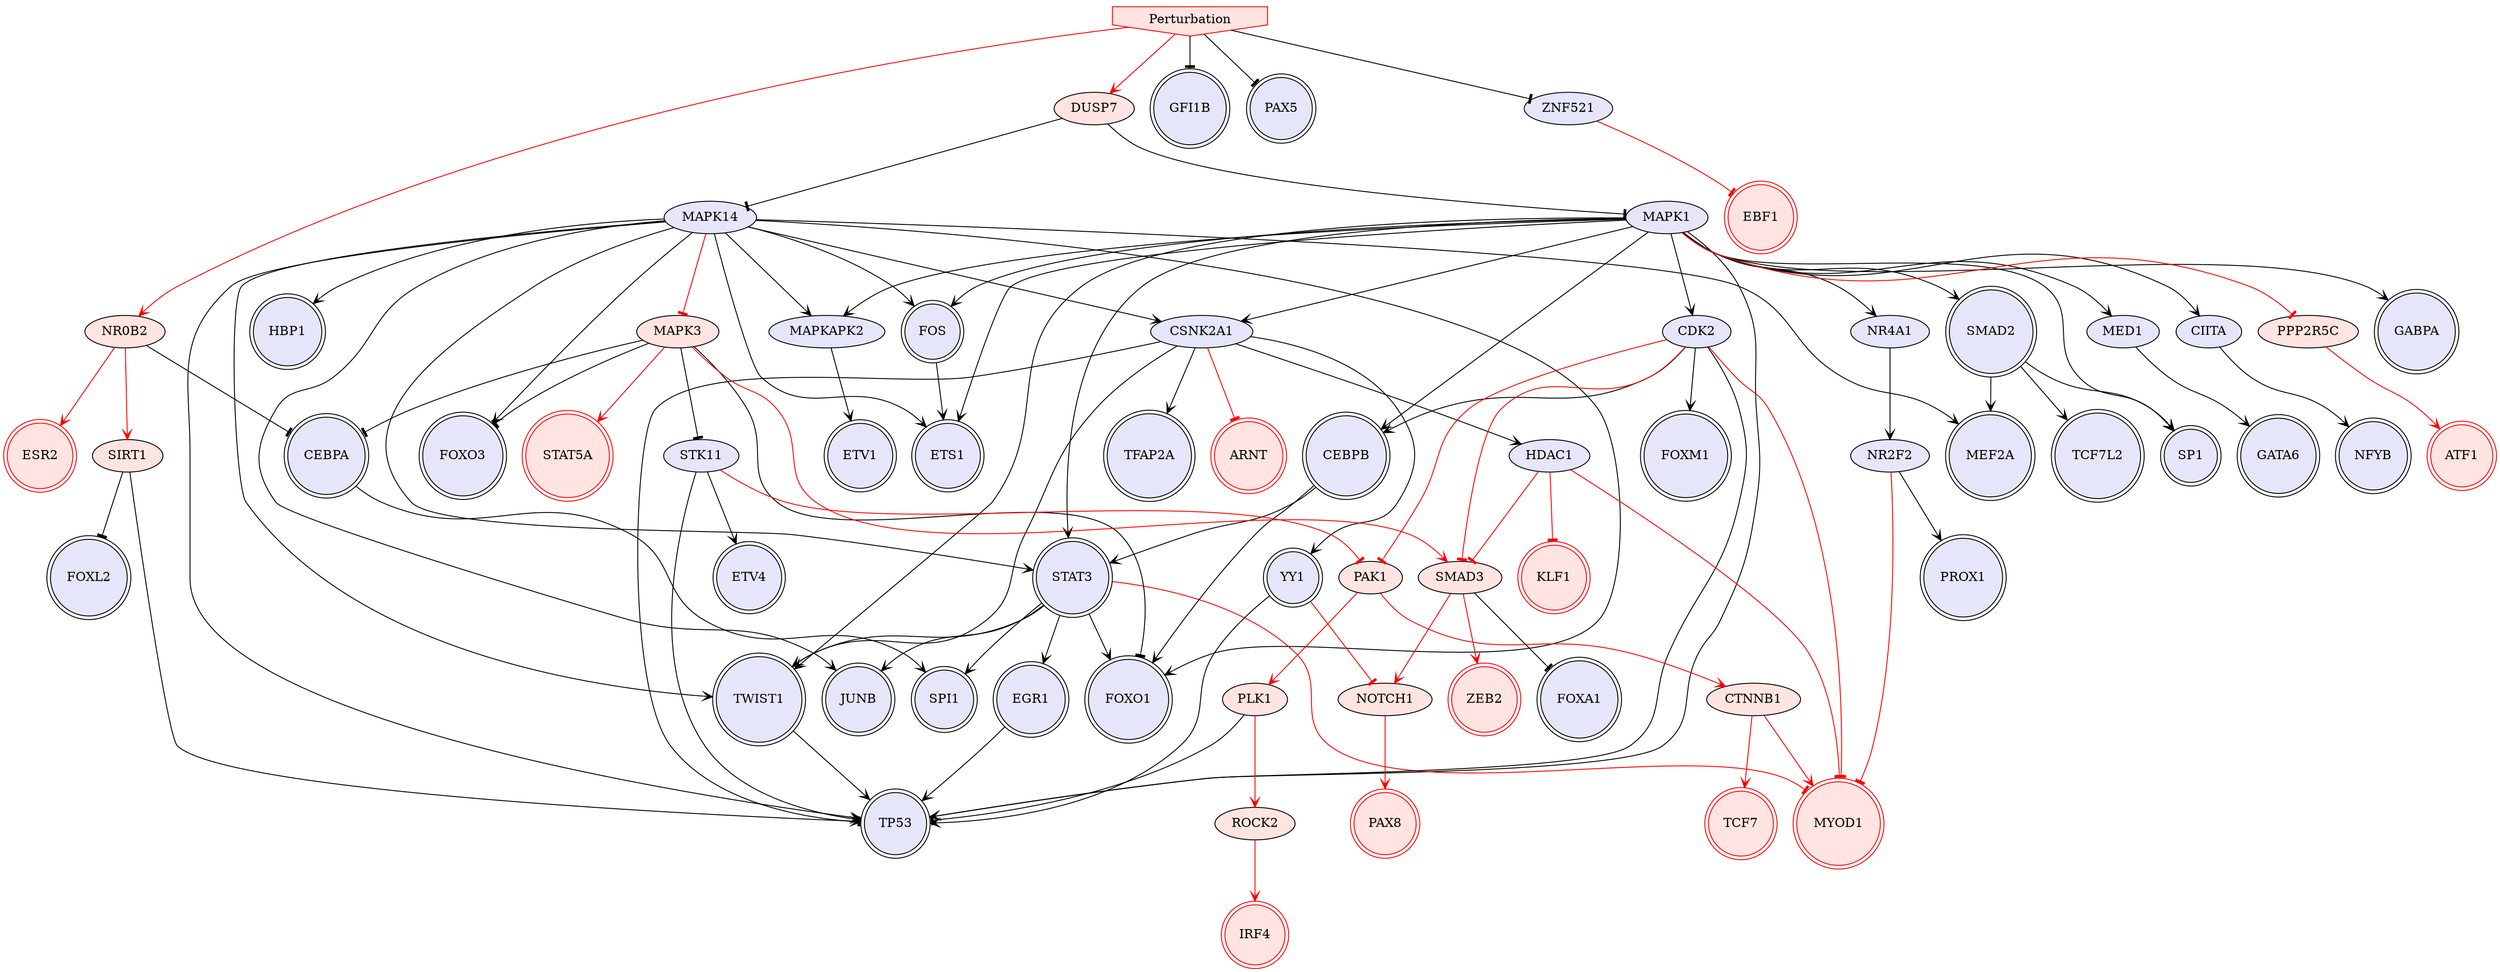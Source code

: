 digraph {

MAPK14->MAPKAPK2 [penwidth=1, color=black, arrowhead="vee"]
MAPK1->GABPA [penwidth=1, color=black, arrowhead="vee"]
STAT3->JUNB [penwidth=1, color=black, arrowhead="vee"]
STAT3->EGR1 [penwidth=1, color=black, arrowhead="vee"]
MAPK1->CEBPB [penwidth=1, color=black, arrowhead="vee"]
CEBPB->FOXO1 [penwidth=1, color=black, arrowhead="vee"]
SMAD2->TCF7L2 [penwidth=1, color=black, arrowhead="vee"]
MAPK14->FOS [penwidth=1, color=black, arrowhead="vee"]
SIRT1->TP53 [penwidth=1, color=black, arrowhead="tee"]
SMAD2->SP1 [penwidth=1, color=black, arrowhead="vee"]
CEBPB->STAT3 [penwidth=1, color=black, arrowhead="vee"]
STAT3->SPI1 [penwidth=1, color=black, arrowhead="vee"]
CEBPA->SPI1 [penwidth=1, color=black, arrowhead="vee"]
MAPK1->STAT3 [penwidth=1, color=black, arrowhead="vee"]
EGR1->TP53 [penwidth=1, color=black, arrowhead="vee"]
MAPK1->SMAD2 [penwidth=1, color=black, arrowhead="vee"]
NR4A1->NR2F2 [penwidth=1, color=black, arrowhead="vee"]
NR2F2->PROX1 [penwidth=1, color=black, arrowhead="vee"]
SMAD2->MEF2A [penwidth=1, color=black, arrowhead="vee"]
MAPK14->STAT3 [penwidth=1, color=black, arrowhead="vee"]
MAPK1->FOS [penwidth=1, color=black, arrowhead="vee"]
MAPK1->MAPKAPK2 [penwidth=1, color=black, arrowhead="vee"]
MAPK14->CSNK2A1 [penwidth=1, color=black, arrowhead="vee"]
MAPK1->MED1 [penwidth=1, color=black, arrowhead="vee"]
CSNK2A1->TWIST1 [penwidth=1, color=black, arrowhead="vee"]
CSNK2A1->TFAP2A [penwidth=1, color=black, arrowhead="vee"]
DUSP7->MAPK1 [penwidth=1, color=black, arrowhead="tee"]
CDK2->CEBPB [penwidth=1, color=black, arrowhead="vee"]
CDK2->TP53 [penwidth=1, color=black, arrowhead="vee"]
MAPK3->STK11 [penwidth=1, color=black, arrowhead="tee"]
MAPK14->TWIST1 [penwidth=1, color=black, arrowhead="vee"]
SMAD3->FOXA1 [penwidth=1, color=black, arrowhead="tee"]
STK11->TP53 [penwidth=1, color=black, arrowhead="vee"]
MAPK14->TP53 [penwidth=1, color=black, arrowhead="vee"]
CSNK2A1->HDAC1 [penwidth=1, color=black, arrowhead="vee"]
MAPK14->JUNB [penwidth=1, color=black, arrowhead="vee"]
SIRT1->FOXL2 [penwidth=1, color=black, arrowhead="tee"]
CSNK2A1->TP53 [penwidth=1, color=black, arrowhead="vee"]
CSNK2A1->YY1 [penwidth=1, color=black, arrowhead="vee"]
DUSP7->MAPK14 [penwidth=1, color=black, arrowhead="tee"]
MAPK1->CDK2 [penwidth=1, color=black, arrowhead="vee"]
MAPK1->CSNK2A1 [penwidth=1, color=black, arrowhead="vee"]
MAPK1->SP1 [penwidth=1, color=black, arrowhead="vee"]
MAPK14->FOXO3 [penwidth=1, color=black, arrowhead="vee"]
MAPK14->FOXO1 [penwidth=1, color=black, arrowhead="vee"]
MAPK14->HBP1 [penwidth=1, color=black, arrowhead="vee"]
MAPK14->MEF2A [penwidth=1, color=black, arrowhead="vee"]
MAPK1->CIITA [penwidth=1, color=black, arrowhead="vee"]
MAPK1->TWIST1 [penwidth=1, color=black, arrowhead="vee"]
MAPK3->FOXO3 [penwidth=1, color=black, arrowhead="tee"]
MAPKAPK2->ETV1 [penwidth=1, color=black, arrowhead="vee"]
NR0B2->CEBPA [penwidth=1, color=black, arrowhead="tee"]
MAPK3->CEBPA [penwidth=1, color=black, arrowhead="tee"]
MAPK3->FOXO1 [penwidth=1, color=black, arrowhead="tee"]
CDK2->FOXM1 [penwidth=1, color=black, arrowhead="vee"]
PLK1->TP53 [penwidth=1, color=black, arrowhead="tee"]
MAPK1->NR4A1 [penwidth=1, color=black, arrowhead="vee"]
MAPK1->TP53 [penwidth=1, color=black, arrowhead="vee"]
MAPK1->ETS1 [penwidth=1, color=black, arrowhead="vee"]
STK11->ETV4 [penwidth=1, color=black, arrowhead="vee"]
MAPK14->ETS1 [penwidth=1, color=black, arrowhead="vee"]
YY1->TP53 [penwidth=1, color=black, arrowhead="vee"]
STAT3->TWIST1 [penwidth=1, color=black, arrowhead="vee"]
STAT3->FOXO1 [penwidth=1, color=black, arrowhead="vee"]
TWIST1->TP53 [penwidth=1, color=black, arrowhead="vee"]
CIITA->NFYB [penwidth=1, color=black, arrowhead="vee"]
MED1->GATA6 [penwidth=1, color=black, arrowhead="vee"]
FOS->ETS1 [penwidth=1, color=black, arrowhead="vee"]
Perturbation->GFI1B [penwidth=1, color=black, arrowhead="tee"]
Perturbation->PAX5 [penwidth=1, color=black, arrowhead="tee"]
Perturbation->ZNF521 [penwidth=1, color=black, arrowhead="tee"]
NOTCH1->PAX8 [penwidth=1, color=red, arrowhead="vee"]
MAPK14->MAPK3 [penwidth=1, color=red, arrowhead="tee"]
PAK1->CTNNB1 [penwidth=1, color=red, arrowhead="vee"]
CDK2->PAK1 [penwidth=1, color=red, arrowhead="tee"]
CTNNB1->TCF7 [penwidth=1, color=red, arrowhead="vee"]
SMAD3->NOTCH1 [penwidth=1, color=red, arrowhead="vee"]
MAPK3->SMAD3 [penwidth=1, color=red, arrowhead="vee"]
MAPK3->STAT5A [penwidth=1, color=red, arrowhead="vee"]
NR0B2->SIRT1 [penwidth=1, color=red, arrowhead="vee"]
NR0B2->ESR2 [penwidth=1, color=red, arrowhead="vee"]
PPP2R5C->ATF1 [penwidth=1, color=red, arrowhead="vee"]
HDAC1->MYOD1 [penwidth=1, color=red, arrowhead="tee"]
MAPK1->PPP2R5C [penwidth=1, color=red, arrowhead="tee"]
ROCK2->IRF4 [penwidth=1, color=red, arrowhead="vee"]
CTNNB1->MYOD1 [penwidth=1, color=red, arrowhead="vee"]
STK11->PAK1 [penwidth=1, color=red, arrowhead="tee"]
CDK2->SMAD3 [penwidth=1, color=red, arrowhead="tee"]
YY1->NOTCH1 [penwidth=1, color=red, arrowhead="tee"]
ZNF521->EBF1 [penwidth=1, color=red, arrowhead="tee"]
CSNK2A1->ARNT [penwidth=1, color=red, arrowhead="tee"]
NR2F2->MYOD1 [penwidth=1, color=red, arrowhead="tee"]
PAK1->PLK1 [penwidth=1, color=red, arrowhead="vee"]
CDK2->MYOD1 [penwidth=1, color=red, arrowhead="tee"]
PLK1->ROCK2 [penwidth=1, color=red, arrowhead="vee"]
HDAC1->KLF1 [penwidth=1, color=red, arrowhead="tee"]
SMAD3->ZEB2 [penwidth=1, color=red, arrowhead="vee"]
HDAC1->SMAD3 [penwidth=1, color=red, arrowhead="tee"]
STAT3->MYOD1 [penwidth=1, color=red, arrowhead="tee"]
Perturbation->DUSP7 [penwidth=1, color=red, arrowhead="vee"]
Perturbation->NR0B2 [penwidth=1, color=red, arrowhead="vee"]
Perturbation [style=filled, color=red, fillcolor=mistyrose, shape=invhouse];
KLF1 [style=filled, color=red, fillcolor=mistyrose, shape=doublecircle];
GABPA [style=filled, color=black, fillcolor=lavender, shape=doublecircle];
SMAD2 [style=filled, color=black, fillcolor=lavender, shape=doublecircle];
TCF7L2 [style=filled, color=black, fillcolor=lavender, shape=doublecircle];
SPI1 [style=filled, color=black, fillcolor=lavender, shape=doublecircle];
ETV4 [style=filled, color=black, fillcolor=lavender, shape=doublecircle];
FOS [style=filled, color=black, fillcolor=lavender, shape=doublecircle];
PAX8 [style=filled, color=red, fillcolor=mistyrose, shape=doublecircle];
PROX1 [style=filled, color=black, fillcolor=lavender, shape=doublecircle];
PAX5 [style=filled, color=black, fillcolor=lavender, shape=doublecircle];
GFI1B [style=filled, color=black, fillcolor=lavender, shape=doublecircle];
FOXA1 [style=filled, color=black, fillcolor=lavender, shape=doublecircle];
EGR1 [style=filled, color=black, fillcolor=lavender, shape=doublecircle];
FOXO1 [style=filled, color=black, fillcolor=lavender, shape=doublecircle];
NFYB [style=filled, color=black, fillcolor=lavender, shape=doublecircle];
MYOD1 [style=filled, color=red, fillcolor=mistyrose, shape=doublecircle];
TFAP2A [style=filled, color=black, fillcolor=lavender, shape=doublecircle];
CEBPB [style=filled, color=black, fillcolor=lavender, shape=doublecircle];
MEF2A [style=filled, color=black, fillcolor=lavender, shape=doublecircle];
STAT5A [style=filled, color=red, fillcolor=mistyrose, shape=doublecircle];
FOXM1 [style=filled, color=black, fillcolor=lavender, shape=doublecircle];
YY1 [style=filled, color=black, fillcolor=lavender, shape=doublecircle];
SP1 [style=filled, color=black, fillcolor=lavender, shape=doublecircle];
TP53 [style=filled, color=black, fillcolor=lavender, shape=doublecircle];
ATF1 [style=filled, color=red, fillcolor=mistyrose, shape=doublecircle];
TWIST1 [style=filled, color=black, fillcolor=lavender, shape=doublecircle];
JUNB [style=filled, color=black, fillcolor=lavender, shape=doublecircle];
STAT3 [style=filled, color=black, fillcolor=lavender, shape=doublecircle];
FOXL2 [style=filled, color=black, fillcolor=lavender, shape=doublecircle];
GATA6 [style=filled, color=black, fillcolor=lavender, shape=doublecircle];
FOXO3 [style=filled, color=black, fillcolor=lavender, shape=doublecircle];
ETS1 [style=filled, color=black, fillcolor=lavender, shape=doublecircle];
ESR2 [style=filled, color=red, fillcolor=mistyrose, shape=doublecircle];
IRF4 [style=filled, color=red, fillcolor=mistyrose, shape=doublecircle];
TCF7 [style=filled, color=red, fillcolor=mistyrose, shape=doublecircle];
EBF1 [style=filled, color=red, fillcolor=mistyrose, shape=doublecircle];
ETV1 [style=filled, color=black, fillcolor=lavender, shape=doublecircle];
ZEB2 [style=filled, color=red, fillcolor=mistyrose, shape=doublecircle];
ARNT [style=filled, color=red, fillcolor=mistyrose, shape=doublecircle];
CEBPA [style=filled, color=black, fillcolor=lavender, shape=doublecircle];
HBP1 [style=filled, color=black, fillcolor=lavender, shape=doublecircle];
MAPK14 [style=filled, fillcolor=lavender];
MAPK1 [style=filled, fillcolor=lavender];
SIRT1 [style=filled, fillcolor=mistyrose];
NR4A1 [style=filled, fillcolor=lavender];
NR2F2 [style=filled, fillcolor=lavender];
CSNK2A1 [style=filled, fillcolor=lavender];
DUSP7 [style=filled, fillcolor=mistyrose];
CDK2 [style=filled, fillcolor=lavender];
MAPK3 [style=filled, fillcolor=mistyrose];
SMAD3 [style=filled, fillcolor=mistyrose];
STK11 [style=filled, fillcolor=lavender];
MAPKAPK2 [style=filled, fillcolor=lavender];
NR0B2 [style=filled, fillcolor=mistyrose];
PLK1 [style=filled, fillcolor=mistyrose];
CIITA [style=filled, fillcolor=lavender];
MED1 [style=filled, fillcolor=lavender];
NOTCH1 [style=filled, fillcolor=mistyrose];
PAK1 [style=filled, fillcolor=mistyrose];
CTNNB1 [style=filled, fillcolor=mistyrose];
PPP2R5C [style=filled, fillcolor=mistyrose];
HDAC1 [style=filled, fillcolor=lavender];
ROCK2 [style=filled, fillcolor=mistyrose];
ZNF521 [style=filled, fillcolor=lavender];


}
